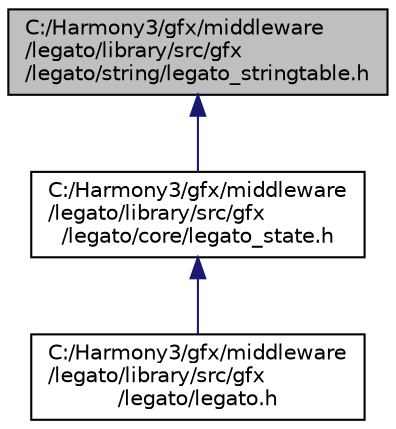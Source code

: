 digraph "C:/Harmony3/gfx/middleware/legato/library/src/gfx/legato/string/legato_stringtable.h"
{
 // LATEX_PDF_SIZE
  edge [fontname="Helvetica",fontsize="10",labelfontname="Helvetica",labelfontsize="10"];
  node [fontname="Helvetica",fontsize="10",shape=record];
  Node1 [label="C:/Harmony3/gfx/middleware\l/legato/library/src/gfx\l/legato/string/legato_stringtable.h",height=0.2,width=0.4,color="black", fillcolor="grey75", style="filled", fontcolor="black",tooltip="String table functions and definitions."];
  Node1 -> Node2 [dir="back",color="midnightblue",fontsize="10",style="solid",fontname="Helvetica"];
  Node2 [label="C:/Harmony3/gfx/middleware\l/legato/library/src/gfx\l/legato/core/legato_state.h",height=0.2,width=0.4,color="black", fillcolor="white", style="filled",URL="$legato__state_8h.html",tooltip=" "];
  Node2 -> Node3 [dir="back",color="midnightblue",fontsize="10",style="solid",fontname="Helvetica"];
  Node3 [label="C:/Harmony3/gfx/middleware\l/legato/library/src/gfx\l/legato/legato.h",height=0.2,width=0.4,color="black", fillcolor="white", style="filled",URL="$legato_8h.html",tooltip="The header file joins all header files used in the graphics object library."];
}
